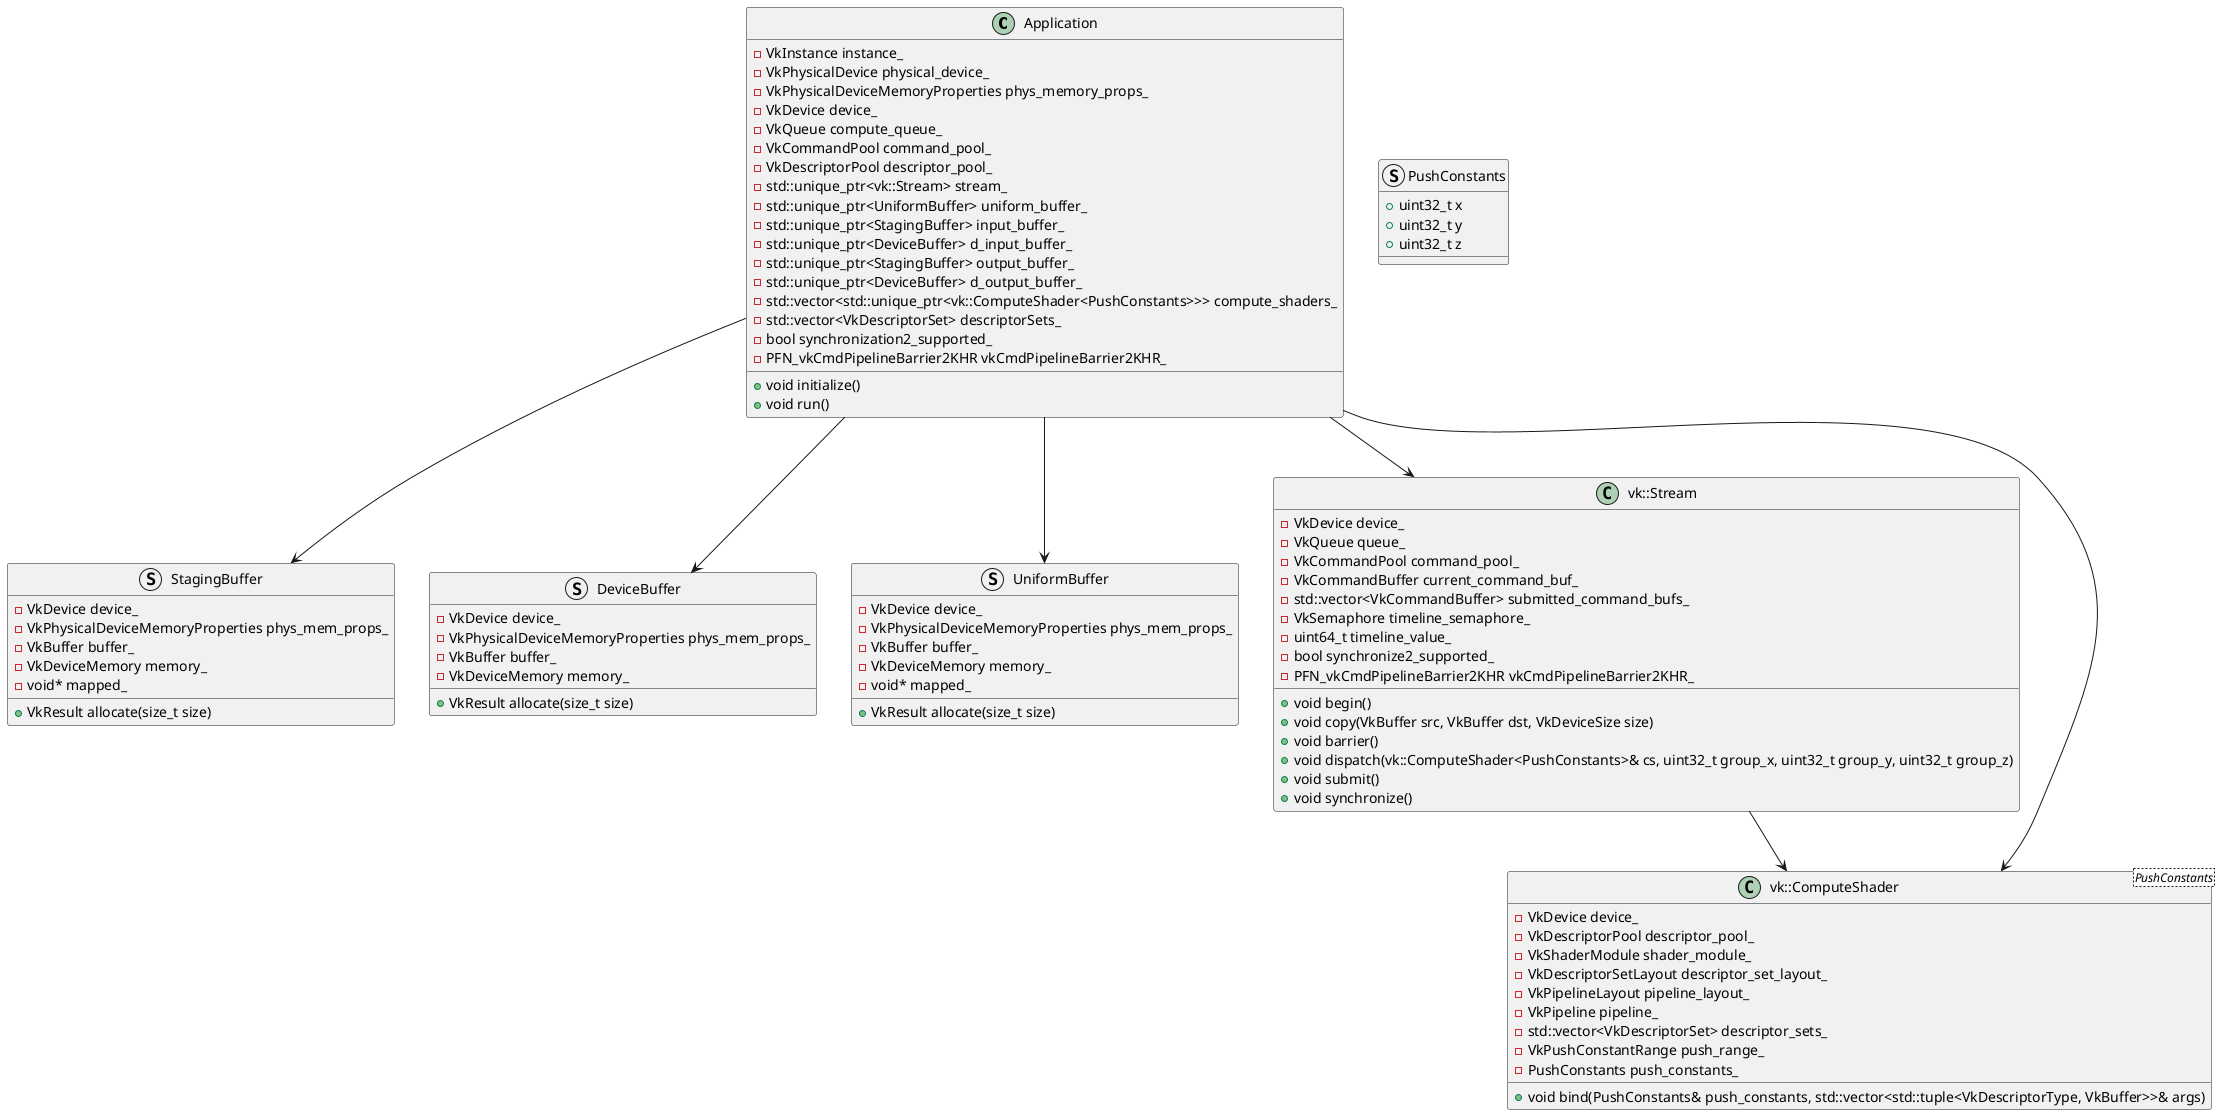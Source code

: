 @startuml
class Application {
  - VkInstance instance_
  - VkPhysicalDevice physical_device_
  - VkPhysicalDeviceMemoryProperties phys_memory_props_
  - VkDevice device_
  - VkQueue compute_queue_
  - VkCommandPool command_pool_
  - VkDescriptorPool descriptor_pool_
  - std::unique_ptr<vk::Stream> stream_
  - std::unique_ptr<UniformBuffer> uniform_buffer_
  - std::unique_ptr<StagingBuffer> input_buffer_
  - std::unique_ptr<DeviceBuffer> d_input_buffer_
  - std::unique_ptr<StagingBuffer> output_buffer_
  - std::unique_ptr<DeviceBuffer> d_output_buffer_
  - std::vector<std::unique_ptr<vk::ComputeShader<PushConstants>>> compute_shaders_
  - std::vector<VkDescriptorSet> descriptorSets_
  - bool synchronization2_supported_
  - PFN_vkCmdPipelineBarrier2KHR vkCmdPipelineBarrier2KHR_
  + void initialize()
  + void run()
}

struct PushConstants {
  + uint32_t x
  + uint32_t y
  + uint32_t z
}

struct StagingBuffer {
  - VkDevice device_
  - VkPhysicalDeviceMemoryProperties phys_mem_props_
  - VkBuffer buffer_
  - VkDeviceMemory memory_
  - void* mapped_
  + VkResult allocate(size_t size)
}

struct DeviceBuffer {
  - VkDevice device_
  - VkPhysicalDeviceMemoryProperties phys_mem_props_
  - VkBuffer buffer_
  - VkDeviceMemory memory_
  + VkResult allocate(size_t size)
}

struct UniformBuffer {
  - VkDevice device_
  - VkPhysicalDeviceMemoryProperties phys_mem_props_
  - VkBuffer buffer_
  - VkDeviceMemory memory_
  - void* mapped_
  + VkResult allocate(size_t size)
}

class vk::Stream {
  - VkDevice device_
  - VkQueue queue_
  - VkCommandPool command_pool_
  - VkCommandBuffer current_command_buf_
  - std::vector<VkCommandBuffer> submitted_command_bufs_
  - VkSemaphore timeline_semaphore_
  - uint64_t timeline_value_
  - bool synchronize2_supported_
  - PFN_vkCmdPipelineBarrier2KHR vkCmdPipelineBarrier2KHR_
  + void begin()
  + void copy(VkBuffer src, VkBuffer dst, VkDeviceSize size)
  + void barrier()
  + void dispatch(vk::ComputeShader<PushConstants>& cs, uint32_t group_x, uint32_t group_y, uint32_t group_z)
  + void submit()
  + void synchronize()
}

class vk::ComputeShader<PushConstants> {
  - VkDevice device_
  - VkDescriptorPool descriptor_pool_
  - VkShaderModule shader_module_
  - VkDescriptorSetLayout descriptor_set_layout_
  - VkPipelineLayout pipeline_layout_
  - VkPipeline pipeline_
  - std::vector<VkDescriptorSet> descriptor_sets_
  - VkPushConstantRange push_range_
  - PushConstants push_constants_
  + void bind(PushConstants& push_constants, std::vector<std::tuple<VkDescriptorType, VkBuffer>>& args)
}

Application --> vk::Stream
Application --> UniformBuffer
Application --> StagingBuffer
Application --> DeviceBuffer
Application --> vk::ComputeShader
vk::Stream --> vk::ComputeShader
@enduml